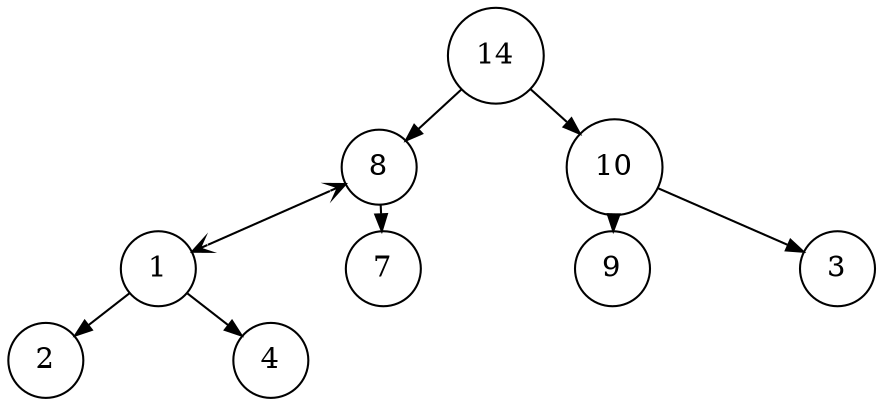 digraph BT2A3 {
    nodesep=1;
    ranksep=0.1;
    margin=0;
    graph [ordering="out"]
    node [shape=circle];
    edge [arrowsize=0.8];
    14 -> 8;
    14 -> 10;
    8 -> 1 [arrowhead=vee, arrowtail=vee, dir=both];
    8 -> 7;
    10 -> 9;
    10 -> 3;
    1 -> 2;
    1 -> 4;
}